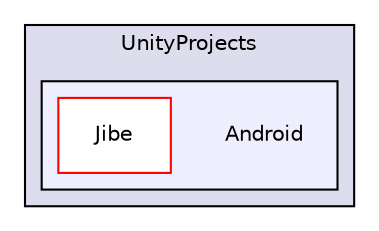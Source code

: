 digraph "/Users/marco/UnityProjects/Android" {
  compound=true
  node [ fontsize="10", fontname="Helvetica"];
  edge [ labelfontsize="10", labelfontname="Helvetica"];
  subgraph clusterdir_1060b70fe8429e1a534823b0fcd96203 {
    graph [ bgcolor="#ddddee", pencolor="black", label="UnityProjects" fontname="Helvetica", fontsize="10", URL="dir_1060b70fe8429e1a534823b0fcd96203.html"]
  subgraph clusterdir_96400c18934628813467811623fcaaa5 {
    graph [ bgcolor="#eeeeff", pencolor="black", label="" URL="dir_96400c18934628813467811623fcaaa5.html"];
    dir_96400c18934628813467811623fcaaa5 [shape=plaintext label="Android"];
    dir_7d4d781d3d50abd5e6b0ffcc0f8a0817 [shape=box label="Jibe" color="red" fillcolor="white" style="filled" URL="dir_7d4d781d3d50abd5e6b0ffcc0f8a0817.html"];
  }
  }
}
